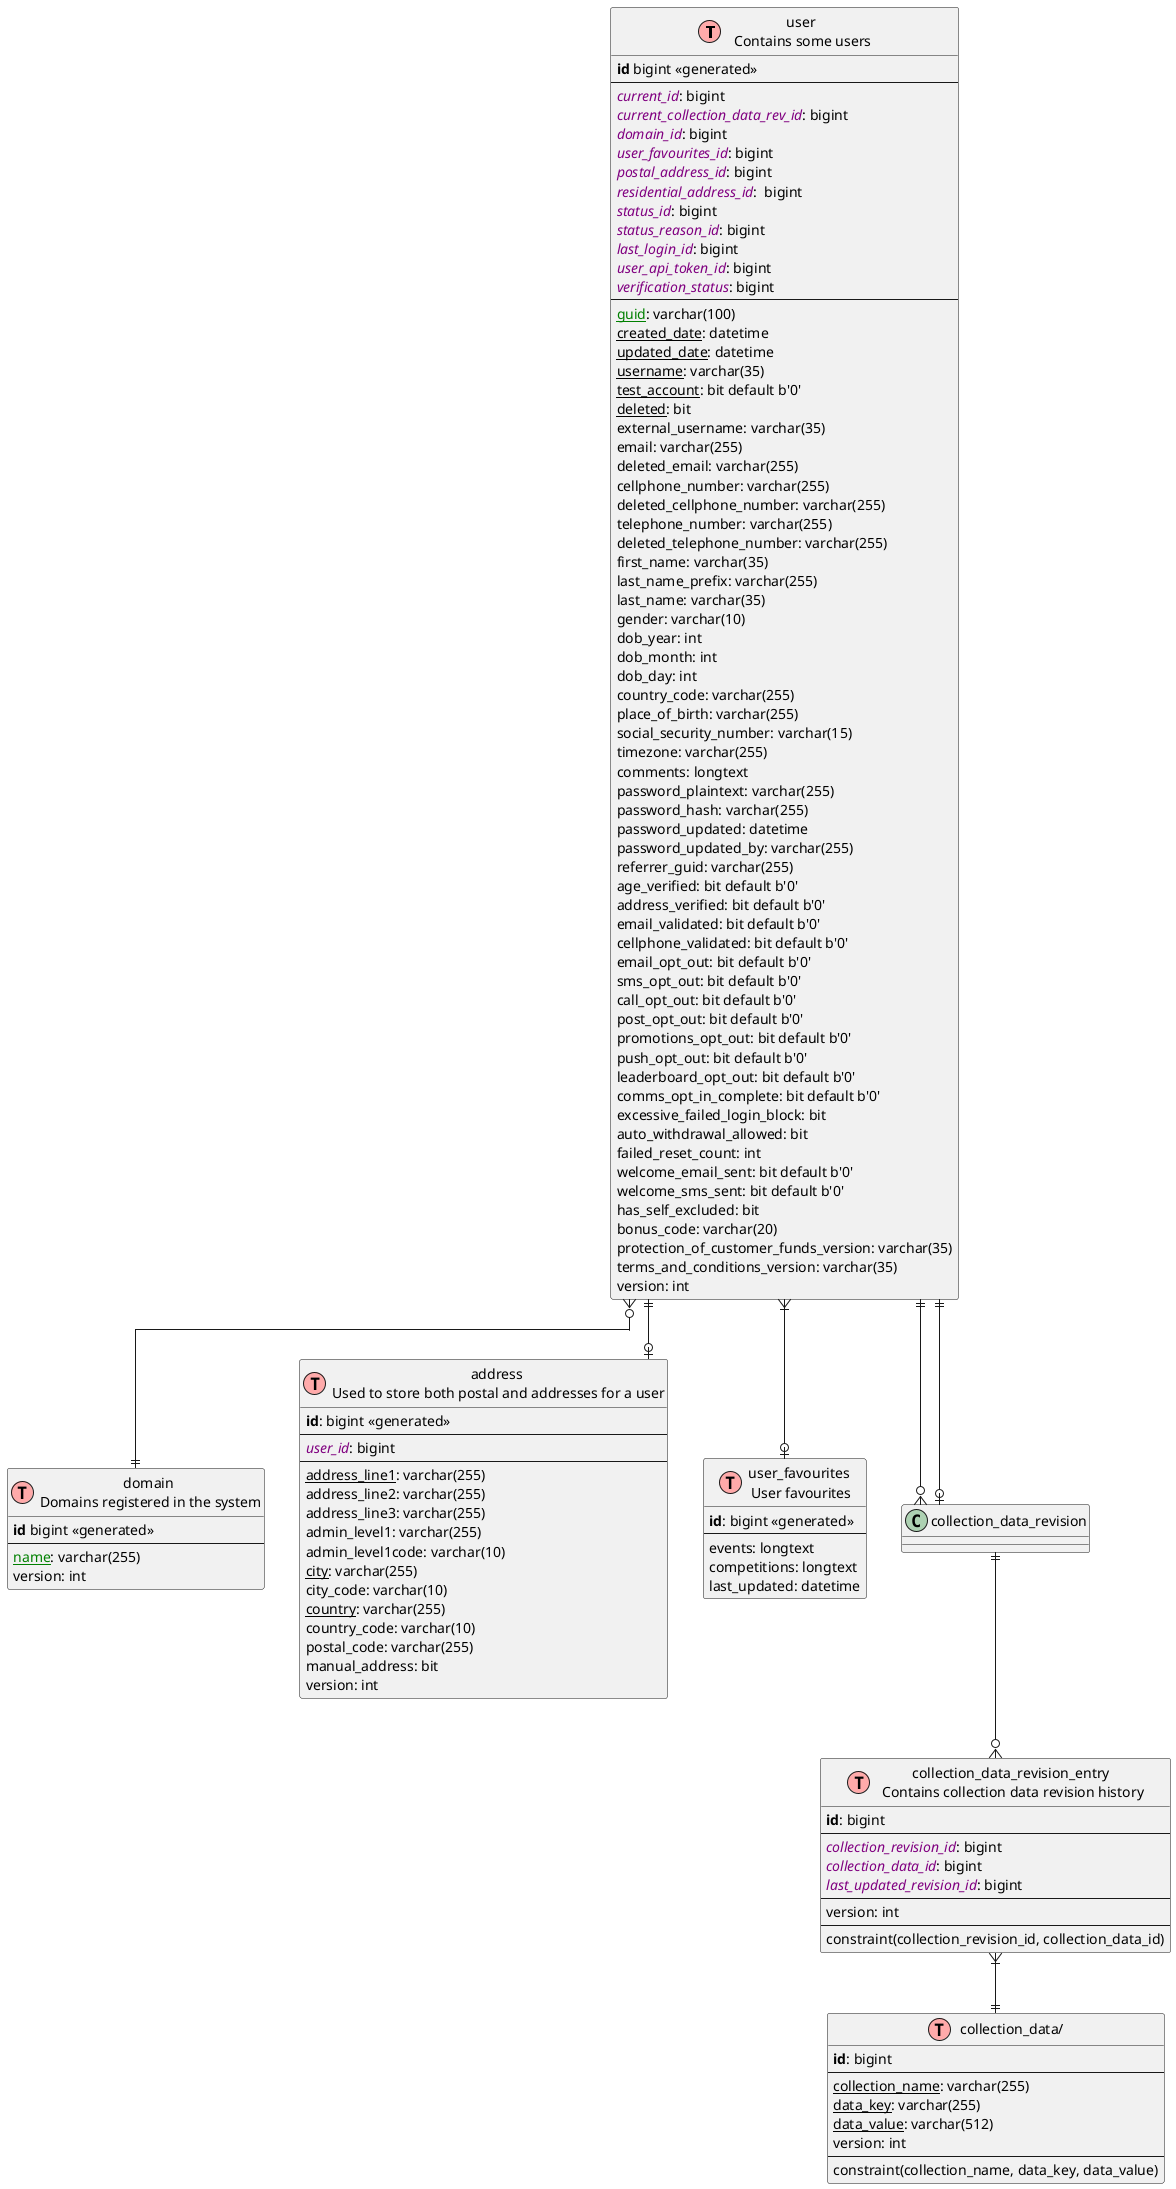 .lithium_user ERD (!full schema)
[plantuml]
----
@startuml
'https://plantuml.com/class-diagram

skinparam linetype ortho
!define T(name,desc) class name as "desc" << (T,#FFAAAA) >>

!define pk(x) <b>x</b>
!define fk(x) <color:purple><i>x</i></color>
!define unique(x) <color:green>x</color>
!define nn(x) <u>x</u>

T(user, "user\n Contains some users") {
  pk(id) bigint <<generated>>
  --
  fk(current_id): bigint
  fk(current_collection_data_rev_id): bigint
  fk(domain_id): bigint
  fk(user_favourites_id): bigint
  fk(postal_address_id): bigint
  fk(residential_address_id):  bigint
  fk(status_id): bigint
  fk(status_reason_id): bigint
  fk(last_login_id): bigint
  fk(user_api_token_id): bigint
'  TODO: Check if verifiation status has a table associated to it
  fk(verification_status): bigint
  --
  nn(unique(guid)): varchar(100)
  nn(created_date): datetime
  nn(updated_date): datetime
  nn(username): varchar(35)
  nn(test_account): bit default b'0'
  nn(deleted): bit
  external_username: varchar(35)
  email: varchar(255)
  deleted_email: varchar(255)
  cellphone_number: varchar(255)
  deleted_cellphone_number: varchar(255)
  telephone_number: varchar(255)
  deleted_telephone_number: varchar(255)
  first_name: varchar(35)
  last_name_prefix: varchar(255)
  last_name: varchar(35)
  gender: varchar(10)
  dob_year: int
  dob_month: int
  dob_day: int
  country_code: varchar(255)
  place_of_birth: varchar(255)
  social_security_number: varchar(15)
  timezone: varchar(255)
  comments: longtext
  password_plaintext: varchar(255)
  password_hash: varchar(255)
  password_updated: datetime
  password_updated_by: varchar(255)
  referrer_guid: varchar(255)
  age_verified: bit default b'0'
  address_verified: bit default b'0'
  email_validated: bit default b'0'
  cellphone_validated: bit default b'0'
  email_opt_out: bit default b'0'
  sms_opt_out: bit default b'0'
  call_opt_out: bit default b'0'
  post_opt_out: bit default b'0'
  promotions_opt_out: bit default b'0'
  push_opt_out: bit default b'0'
  leaderboard_opt_out: bit default b'0'
  comms_opt_in_complete: bit default b'0'
  excessive_failed_login_block: bit
  auto_withdrawal_allowed: bit
  failed_reset_count: int
  welcome_email_sent: bit default b'0'
  welcome_sms_sent: bit default b'0'
  has_self_excluded: bit
  bonus_code: varchar(20)
  protection_of_customer_funds_version: varchar(35)
  terms_and_conditions_version: varchar(35)
  version: int
}

T(domain, "domain\n Domains registered in the system") {
  pk(id) bigint <<generated>>
  --
  nn(unique(name)): varchar(255)
  version: int
}

T(address , "address\n Used to store both postal and addresses for a user") {
  pk(id): bigint <<generated>>
  --
  fk(user_id): bigint
  --
  nn(address_line1): varchar(255)
  address_line2: varchar(255)
  address_line3: varchar(255)
  admin_level1: varchar(255)
  admin_level1code: varchar(10)
  nn(city): varchar(255)
  city_code: varchar(10)
  nn(country): varchar(255)
  country_code: varchar(10)
  postal_code: varchar(255)
  manual_address: bit
  version: int
}

T(user_favourites, "user_favourites\n User favourites") {
  pk(id): bigint <<generated>>
  --
  events: longtext
  competitions: longtext
  last_updated: datetime
}

T(collection_data_revision_entry, "collection_data_revision_entry\n Contains collection data revision history") {
  pk(id): bigint
  --
  fk(collection_revision_id): bigint
  fk(collection_data_id): bigint
  fk(last_updated_revision_id): bigint
  --
  version: int
  --
  constraint(collection_revision_id, collection_data_id)
}

T(collection_data, "collection_data/") {
  pk(id): bigint
  --
  nn(collection_name): varchar(255)
  nn(data_key): varchar(255)
  nn(data_value): varchar(512)
  version: int
  --
  constraint(collection_name, data_key, data_value)
}

user }o--|| domain
user ||--o| address
user }|--o| user_favourites
user ||--o{ collection_data_revision
user ||--o| collection_data_revision
collection_data_revision ||--o{ collection_data_revision_entry
collection_data_revision_entry }|--|| collection_data

@enduml
----